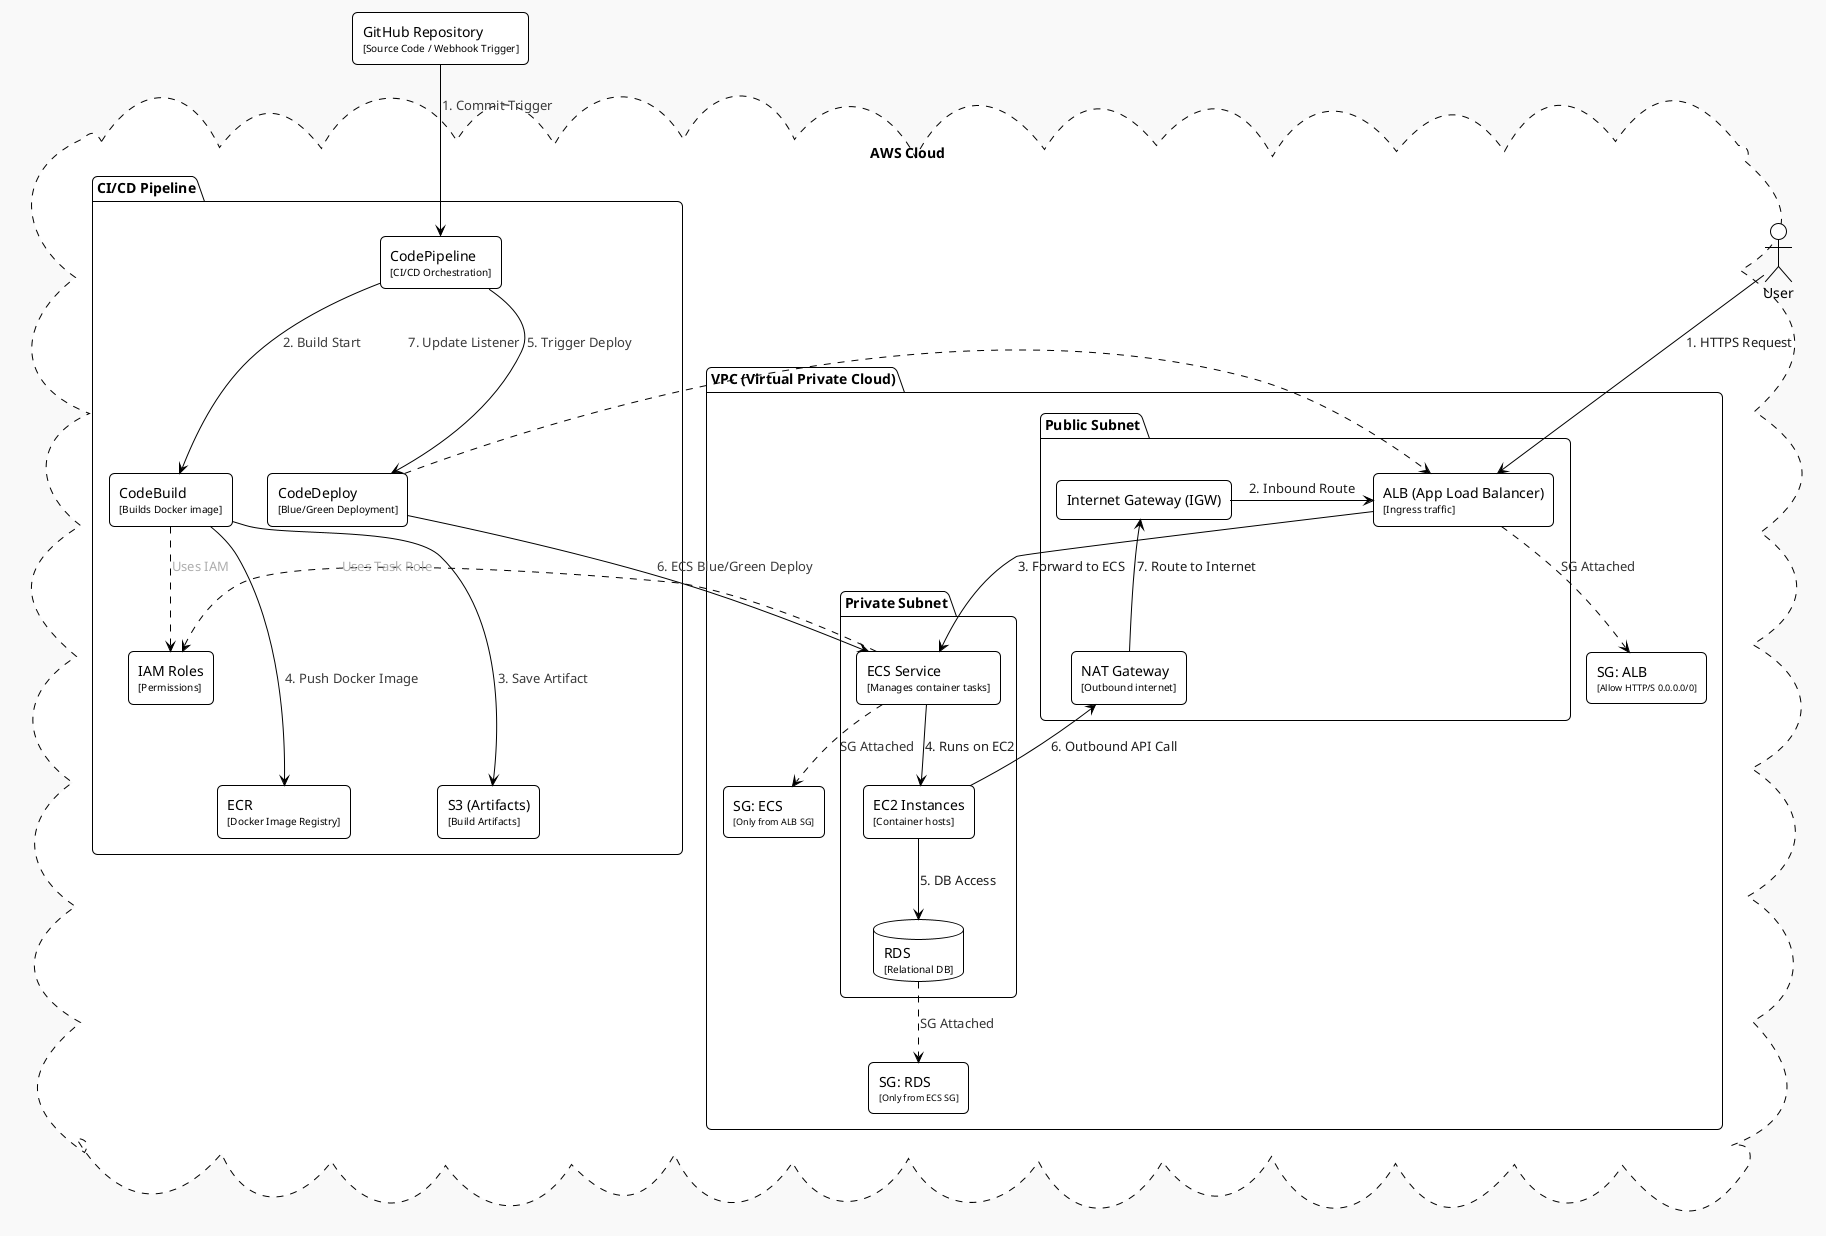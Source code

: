 @startuml
!theme plain
skinparam componentStyle uml2
skinparam shadowing false
skinparam roundcorner 15
skinparam monochrome true
skinparam backgroundColor #F9F9F9
skinparam ArrowColor Black
skinparam ArrowFontColor Black
skinparam defaultFontName "Nanum Gothic"

skinparam rectangle {
    roundCorner 10
}
skinparam package {
    roundCorner 10
    borderStyle solid
}
skinparam database {
    roundCorner 20
}
skinparam cloud {
    borderStyle dashed
}

actor "User" as user
rectangle "GitHub Repository\n<size:10>[Source Code / Webhook Trigger]" as github

cloud "AWS Cloud" {

    ' === CI/CD Section (좌측) ===
    package "CI/CD Pipeline" {
        rectangle "CodePipeline\n<size:10>[CI/CD Orchestration]" as pipeline
        rectangle "CodeBuild\n<size:10>[Builds Docker image]" as codebuild
        rectangle "ECR\n<size:10>[Docker Image Registry]" as ecr
        rectangle "S3 (Artifacts)\n<size:10>[Build Artifacts]" as s3
        rectangle "CodeDeploy\n<size:10>[Blue/Green Deployment]" as codedeploy
        rectangle "IAM Roles\n<size:10>[Permissions]" as iam
    }

    ' === VPC Section (우측) ===
    package "VPC (Virtual Private Cloud)" {

        ' Public Subnets
        package "Public Subnet" {
            rectangle "Internet Gateway (IGW)" as igw
            rectangle "ALB (App Load Balancer)\n<size:10>[Ingress traffic]" as alb
            rectangle "NAT Gateway\n<size:10>[Outbound internet]" as nat
        }

        ' Private Subnets
        package "Private Subnet" {
            rectangle "ECS Service\n<size:10>[Manages container tasks]" as ecs_service
            rectangle "EC2 Instances\n<size:10>[Container hosts]" as ec2
            database "RDS\n<size:10>[Relational DB]" as rds
        }

        ' Security Groups
        rectangle "SG: ALB\n<size:9>[Allow HTTP/S 0.0.0.0/0]" as sg_alb
        rectangle "SG: ECS\n<size:9>[Only from ALB SG]" as sg_ecs
        rectangle "SG: RDS\n<size:9>[Only from ECS SG]" as sg_rds
    }
}

' === User Traffic Flow (Blue) ===
user -down-> alb : "<color:blue>1. HTTPS Request</color>"
igw -right-> alb : "<color:blue>2. Inbound Route</color>"
alb -down-> ecs_service : "<color:blue>3. Forward to ECS</color>"
ecs_service -down-> ec2 : "<color:blue>4. Runs on EC2</color>"
ec2 -down-> rds : "<color:blue>5. DB Access</color>"
ec2 -right-> nat : "<color:blue>6. Outbound API Call</color>"
nat -up-> igw : "<color:blue>7. Route to Internet</color>"


' === CI/CD Flow (Green) ===
github -down-> pipeline : "<color:darkgreen>1. Commit Trigger</color>"
pipeline -down-> codebuild : "<color:darkgreen>2. Build Start</color>"
codebuild -down--> s3 : "<color:darkgreen>3. Save Artifact</color>"
codebuild -down--> ecr : "<color:darkgreen>4. Push Docker Image</color>"
pipeline -down-> codedeploy : "<color:darkgreen>5. Trigger Deploy</color>"
codedeploy -down-> ecs_service : "<color:darkgreen>6. ECS Blue/Green Deploy</color>"
codedeploy .> alb : "<color:darkgreen>7. Update Listener</color>"


' === Security Group Relations ===
alb .down.> sg_alb : "<color:purple>SG Attached</color>"
ecs_service .down.> sg_ecs : "<color:purple>SG Attached</color>"
rds .down.> sg_rds : "<color:purple>SG Attached</color>"
codebuild ..> iam : "<color:orange>Uses IAM</color>"
ecs_service ..> iam : "<color:orange>Uses Task Role</color>"


@enduml
